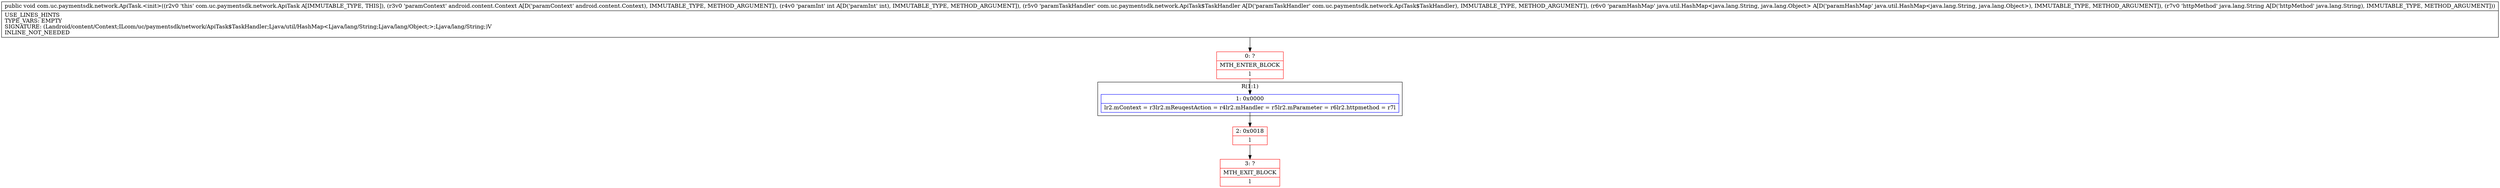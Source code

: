 digraph "CFG forcom.uc.paymentsdk.network.ApiTask.\<init\>(Landroid\/content\/Context;ILcom\/uc\/paymentsdk\/network\/ApiTask$TaskHandler;Ljava\/util\/HashMap;Ljava\/lang\/String;)V" {
subgraph cluster_Region_1916908709 {
label = "R(1:1)";
node [shape=record,color=blue];
Node_1 [shape=record,label="{1\:\ 0x0000|lr2.mContext = r3lr2.mReuqestAction = r4lr2.mHandler = r5lr2.mParameter = r6lr2.httpmethod = r7l}"];
}
Node_0 [shape=record,color=red,label="{0\:\ ?|MTH_ENTER_BLOCK\l|l}"];
Node_2 [shape=record,color=red,label="{2\:\ 0x0018|l}"];
Node_3 [shape=record,color=red,label="{3\:\ ?|MTH_EXIT_BLOCK\l|l}"];
MethodNode[shape=record,label="{public void com.uc.paymentsdk.network.ApiTask.\<init\>((r2v0 'this' com.uc.paymentsdk.network.ApiTask A[IMMUTABLE_TYPE, THIS]), (r3v0 'paramContext' android.content.Context A[D('paramContext' android.content.Context), IMMUTABLE_TYPE, METHOD_ARGUMENT]), (r4v0 'paramInt' int A[D('paramInt' int), IMMUTABLE_TYPE, METHOD_ARGUMENT]), (r5v0 'paramTaskHandler' com.uc.paymentsdk.network.ApiTask$TaskHandler A[D('paramTaskHandler' com.uc.paymentsdk.network.ApiTask$TaskHandler), IMMUTABLE_TYPE, METHOD_ARGUMENT]), (r6v0 'paramHashMap' java.util.HashMap\<java.lang.String, java.lang.Object\> A[D('paramHashMap' java.util.HashMap\<java.lang.String, java.lang.Object\>), IMMUTABLE_TYPE, METHOD_ARGUMENT]), (r7v0 'httpMethod' java.lang.String A[D('httpMethod' java.lang.String), IMMUTABLE_TYPE, METHOD_ARGUMENT]))  | USE_LINES_HINTS\lTYPE_VARS: EMPTY\lSIGNATURE: (Landroid\/content\/Context;ILcom\/uc\/paymentsdk\/network\/ApiTask$TaskHandler;Ljava\/util\/HashMap\<Ljava\/lang\/String;Ljava\/lang\/Object;\>;Ljava\/lang\/String;)V\lINLINE_NOT_NEEDED\l}"];
MethodNode -> Node_0;
Node_1 -> Node_2;
Node_0 -> Node_1;
Node_2 -> Node_3;
}

